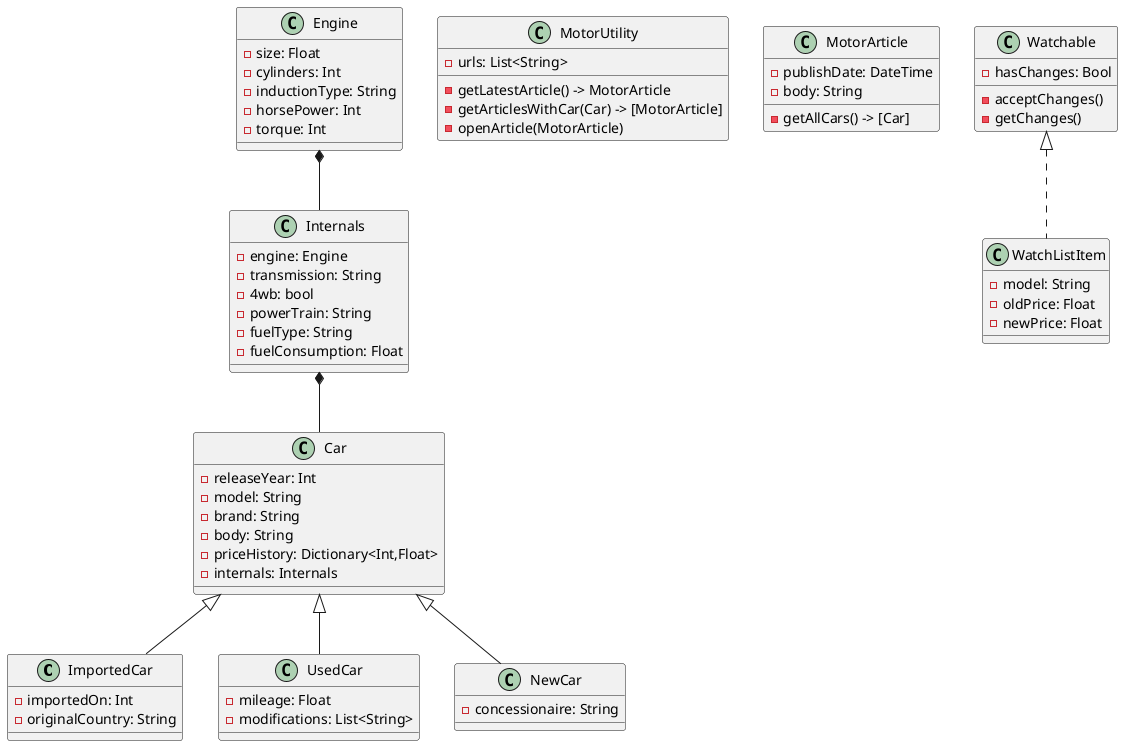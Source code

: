 @startuml Project
class ImportedCar extends Car {
    -importedOn: Int
    -originalCountry: String
}

class UsedCar extends Car {
    -mileage: Float
    -modifications: List<String>
}

class NewCar extends Car {
    -concessionaire: String
}

Engine *-- Internals
Internals *-- Car

class Car {
    -releaseYear: Int
    -model: String
    -brand: String
    -body: String
    -priceHistory: Dictionary<Int,Float>
    -internals: Internals
}

class Internals {
    -engine: Engine
    -transmission: String
    -4wb: bool
    -powerTrain: String
    -fuelType: String
    -fuelConsumption: Float
}

class Engine {
    -size: Float
    -cylinders: Int
    -inductionType: String
    -horsePower: Int
    -torque: Int
}

class MotorUtility {
    -urls: List<String>
    -getLatestArticle() -> MotorArticle
    -getArticlesWithCar(Car) -> [MotorArticle]
    -openArticle(MotorArticle)
}

class MotorArticle {
    -publishDate: DateTime
    -body: String
    -getAllCars() -> [Car]
}

class WatchListItem implements Watchable {
    -model: String
    -oldPrice: Float
    -newPrice: Float
}

class Watchable {
    -hasChanges: Bool
    -acceptChanges()
    -getChanges()
}
@enduml
